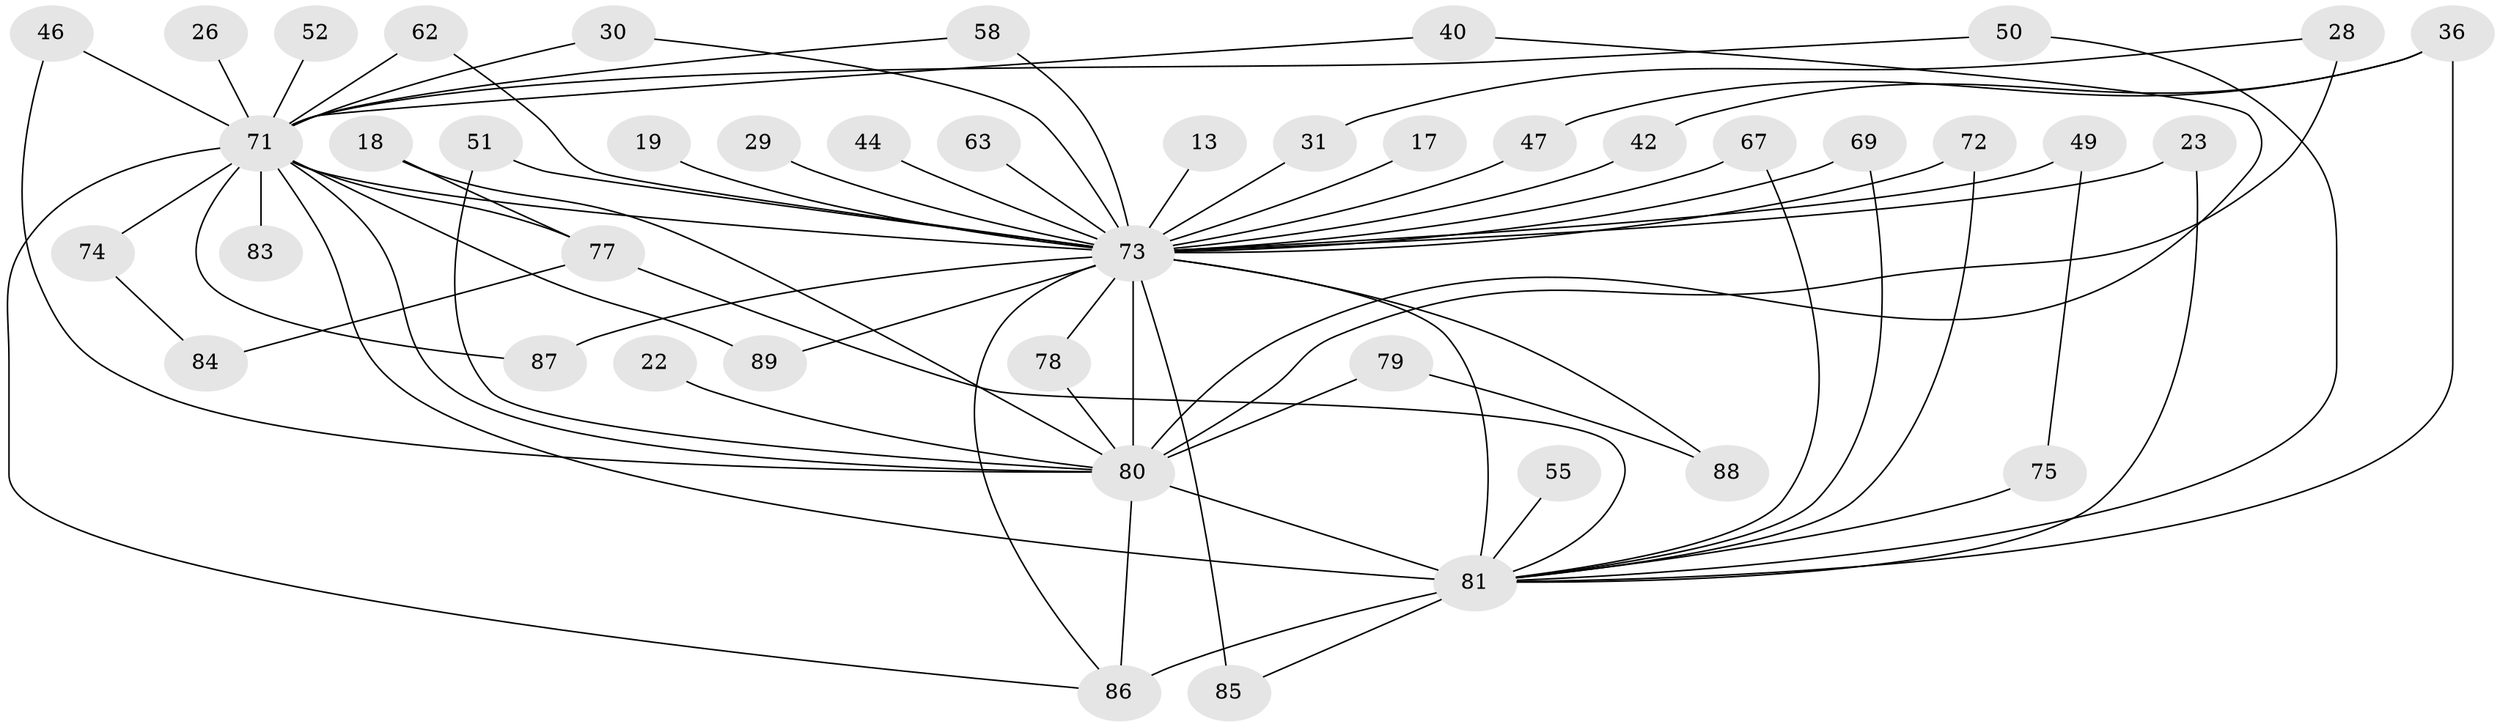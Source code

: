 // original degree distribution, {23: 0.02247191011235955, 16: 0.011235955056179775, 19: 0.0449438202247191, 24: 0.02247191011235955, 17: 0.011235955056179775, 5: 0.02247191011235955, 2: 0.550561797752809, 4: 0.12359550561797752, 3: 0.19101123595505617}
// Generated by graph-tools (version 1.1) at 2025/46/03/09/25 04:46:26]
// undirected, 44 vertices, 72 edges
graph export_dot {
graph [start="1"]
  node [color=gray90,style=filled];
  13;
  17;
  18;
  19;
  22;
  23;
  26;
  28 [super="+16"];
  29;
  30;
  31;
  36;
  40;
  42;
  44;
  46;
  47;
  49;
  50;
  51;
  52;
  55;
  58;
  62 [super="+34"];
  63;
  67;
  69;
  71 [super="+35+66+32+5"];
  72 [super="+43+59"];
  73 [super="+21+8+9"];
  74;
  75;
  77 [super="+76"];
  78 [super="+70"];
  79 [super="+54"];
  80 [super="+65+14+48+61+12"];
  81 [super="+25+4+64"];
  83;
  84;
  85 [super="+41"];
  86 [super="+56+82"];
  87 [super="+68"];
  88;
  89;
  13 -- 73 [weight=2];
  17 -- 73 [weight=2];
  18 -- 77;
  18 -- 80;
  19 -- 73 [weight=2];
  22 -- 80 [weight=2];
  23 -- 73;
  23 -- 81;
  26 -- 71 [weight=2];
  28 -- 31;
  28 -- 80 [weight=2];
  29 -- 73 [weight=2];
  30 -- 73;
  30 -- 71;
  31 -- 73;
  36 -- 42;
  36 -- 47;
  36 -- 81 [weight=2];
  40 -- 80;
  40 -- 71;
  42 -- 73;
  44 -- 73 [weight=2];
  46 -- 80;
  46 -- 71;
  47 -- 73;
  49 -- 75;
  49 -- 73 [weight=2];
  50 -- 81;
  50 -- 71;
  51 -- 73;
  51 -- 80;
  52 -- 71;
  55 -- 81 [weight=2];
  58 -- 73;
  58 -- 71;
  62 -- 73;
  62 -- 71 [weight=2];
  63 -- 73;
  67 -- 73;
  67 -- 81;
  69 -- 73;
  69 -- 81;
  71 -- 73 [weight=11];
  71 -- 80 [weight=7];
  71 -- 77 [weight=4];
  71 -- 74 [weight=2];
  71 -- 81 [weight=6];
  71 -- 83 [weight=2];
  71 -- 87 [weight=3];
  71 -- 89;
  71 -- 86;
  72 -- 73 [weight=2];
  72 -- 81 [weight=4];
  73 -- 78;
  73 -- 85 [weight=2];
  73 -- 88;
  73 -- 89;
  73 -- 80 [weight=12];
  73 -- 81 [weight=11];
  73 -- 86;
  73 -- 87 [weight=3];
  74 -- 84;
  75 -- 81;
  77 -- 81 [weight=2];
  77 -- 84;
  78 -- 80 [weight=2];
  79 -- 88;
  79 -- 80 [weight=3];
  80 -- 81 [weight=6];
  80 -- 86 [weight=2];
  81 -- 85;
  81 -- 86;
}
